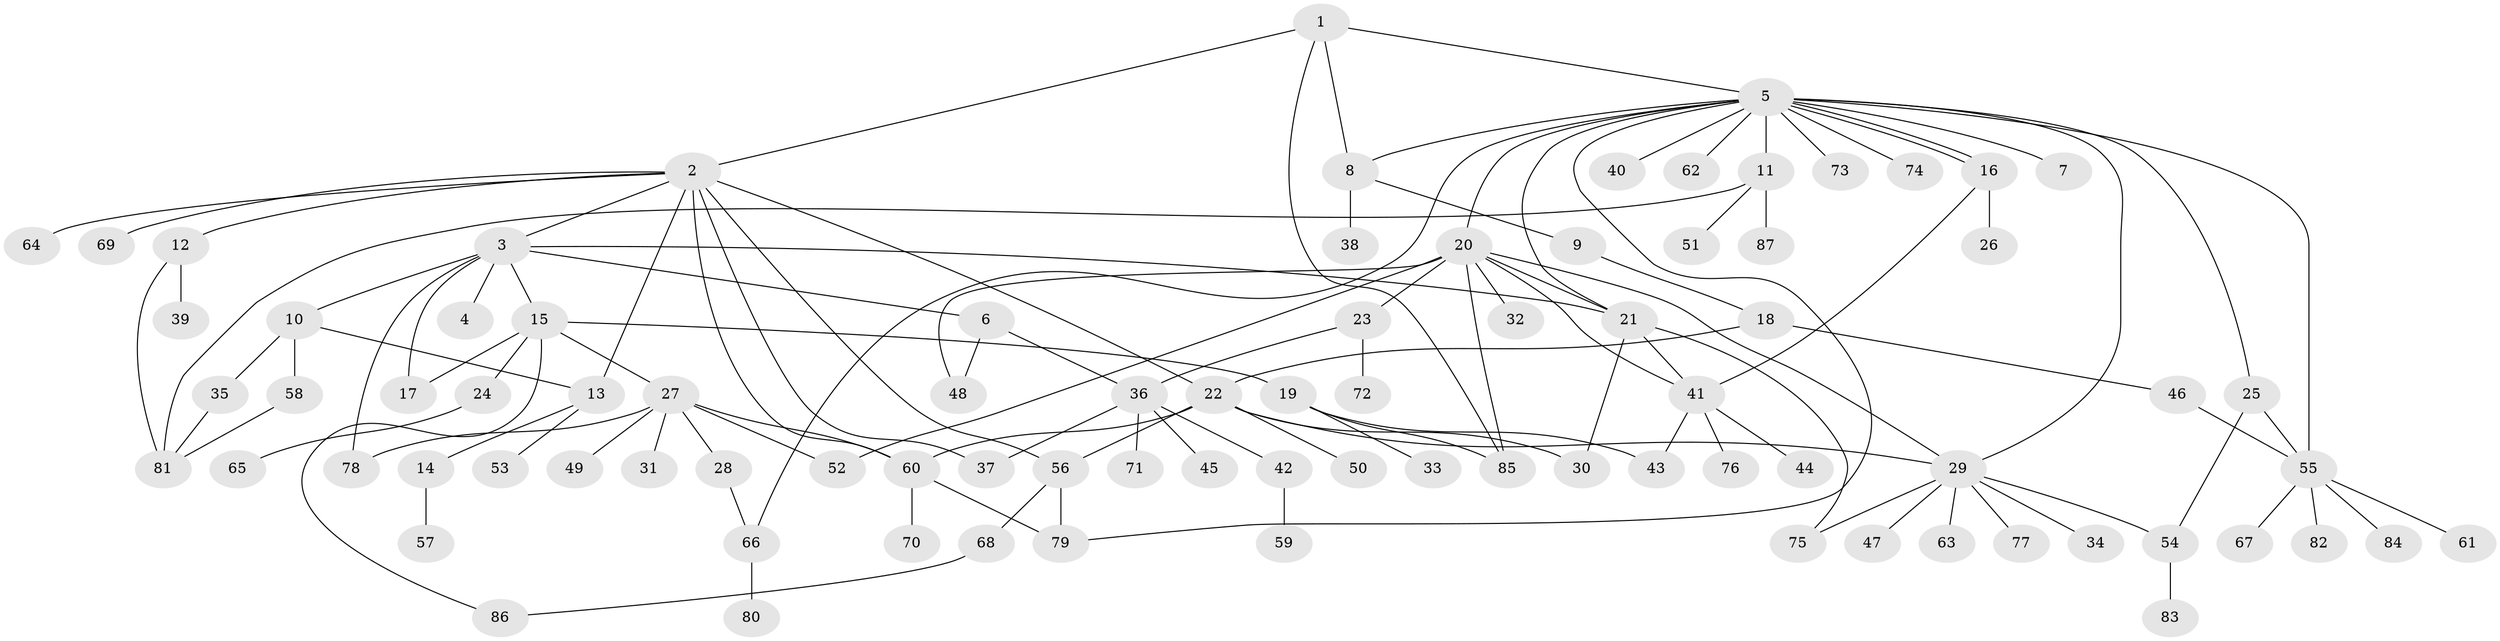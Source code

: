 // coarse degree distribution, {5: 0.16666666666666666, 8: 0.05555555555555555, 6: 0.08333333333333333, 10: 0.027777777777777776, 3: 0.1388888888888889, 4: 0.1388888888888889, 2: 0.25, 1: 0.1388888888888889}
// Generated by graph-tools (version 1.1) at 2025/50/03/04/25 22:50:30]
// undirected, 87 vertices, 120 edges
graph export_dot {
  node [color=gray90,style=filled];
  1;
  2;
  3;
  4;
  5;
  6;
  7;
  8;
  9;
  10;
  11;
  12;
  13;
  14;
  15;
  16;
  17;
  18;
  19;
  20;
  21;
  22;
  23;
  24;
  25;
  26;
  27;
  28;
  29;
  30;
  31;
  32;
  33;
  34;
  35;
  36;
  37;
  38;
  39;
  40;
  41;
  42;
  43;
  44;
  45;
  46;
  47;
  48;
  49;
  50;
  51;
  52;
  53;
  54;
  55;
  56;
  57;
  58;
  59;
  60;
  61;
  62;
  63;
  64;
  65;
  66;
  67;
  68;
  69;
  70;
  71;
  72;
  73;
  74;
  75;
  76;
  77;
  78;
  79;
  80;
  81;
  82;
  83;
  84;
  85;
  86;
  87;
  1 -- 2;
  1 -- 5;
  1 -- 8;
  1 -- 85;
  2 -- 3;
  2 -- 12;
  2 -- 13;
  2 -- 22;
  2 -- 37;
  2 -- 56;
  2 -- 60;
  2 -- 64;
  2 -- 69;
  3 -- 4;
  3 -- 6;
  3 -- 10;
  3 -- 15;
  3 -- 17;
  3 -- 21;
  3 -- 78;
  5 -- 7;
  5 -- 8;
  5 -- 11;
  5 -- 16;
  5 -- 16;
  5 -- 20;
  5 -- 21;
  5 -- 25;
  5 -- 29;
  5 -- 40;
  5 -- 55;
  5 -- 62;
  5 -- 66;
  5 -- 73;
  5 -- 74;
  5 -- 79;
  6 -- 36;
  6 -- 48;
  8 -- 9;
  8 -- 38;
  9 -- 18;
  10 -- 13;
  10 -- 35;
  10 -- 58;
  11 -- 51;
  11 -- 81;
  11 -- 87;
  12 -- 39;
  12 -- 81;
  13 -- 14;
  13 -- 53;
  14 -- 57;
  15 -- 17;
  15 -- 19;
  15 -- 24;
  15 -- 27;
  15 -- 86;
  16 -- 26;
  16 -- 41;
  18 -- 22;
  18 -- 46;
  19 -- 33;
  19 -- 43;
  19 -- 85;
  20 -- 21;
  20 -- 23;
  20 -- 29;
  20 -- 32;
  20 -- 41;
  20 -- 48;
  20 -- 52;
  20 -- 85;
  21 -- 30;
  21 -- 41;
  21 -- 75;
  22 -- 29;
  22 -- 30;
  22 -- 50;
  22 -- 56;
  22 -- 60;
  23 -- 36;
  23 -- 72;
  24 -- 65;
  25 -- 54;
  25 -- 55;
  27 -- 28;
  27 -- 31;
  27 -- 49;
  27 -- 52;
  27 -- 60;
  27 -- 78;
  28 -- 66;
  29 -- 34;
  29 -- 47;
  29 -- 54;
  29 -- 63;
  29 -- 75;
  29 -- 77;
  35 -- 81;
  36 -- 37;
  36 -- 42;
  36 -- 45;
  36 -- 71;
  41 -- 43;
  41 -- 44;
  41 -- 76;
  42 -- 59;
  46 -- 55;
  54 -- 83;
  55 -- 61;
  55 -- 67;
  55 -- 82;
  55 -- 84;
  56 -- 68;
  56 -- 79;
  58 -- 81;
  60 -- 70;
  60 -- 79;
  66 -- 80;
  68 -- 86;
}
